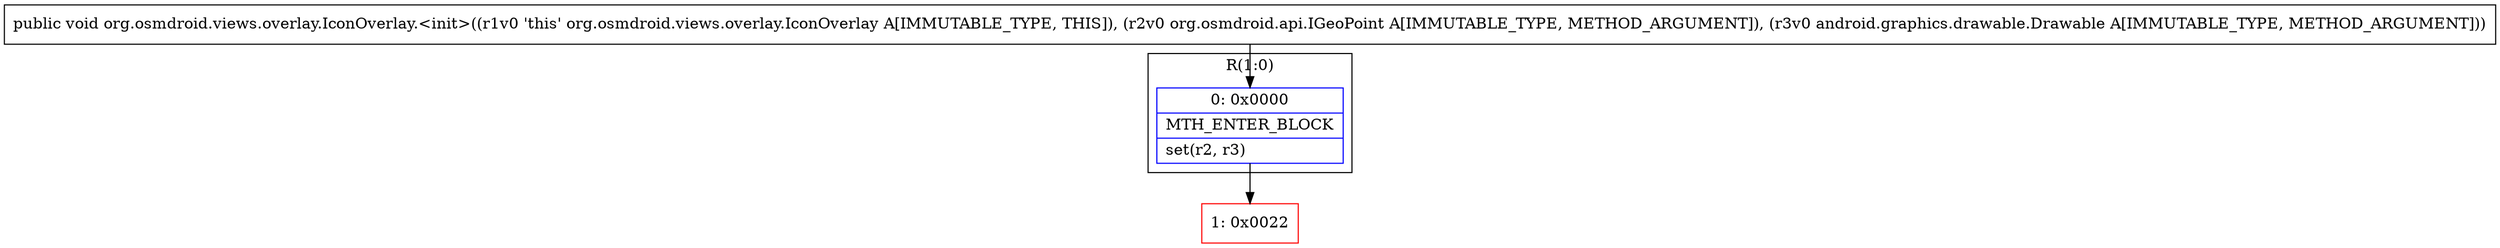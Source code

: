 digraph "CFG fororg.osmdroid.views.overlay.IconOverlay.\<init\>(Lorg\/osmdroid\/api\/IGeoPoint;Landroid\/graphics\/drawable\/Drawable;)V" {
subgraph cluster_Region_471751700 {
label = "R(1:0)";
node [shape=record,color=blue];
Node_0 [shape=record,label="{0\:\ 0x0000|MTH_ENTER_BLOCK\l|set(r2, r3)\l}"];
}
Node_1 [shape=record,color=red,label="{1\:\ 0x0022}"];
MethodNode[shape=record,label="{public void org.osmdroid.views.overlay.IconOverlay.\<init\>((r1v0 'this' org.osmdroid.views.overlay.IconOverlay A[IMMUTABLE_TYPE, THIS]), (r2v0 org.osmdroid.api.IGeoPoint A[IMMUTABLE_TYPE, METHOD_ARGUMENT]), (r3v0 android.graphics.drawable.Drawable A[IMMUTABLE_TYPE, METHOD_ARGUMENT])) }"];
MethodNode -> Node_0;
Node_0 -> Node_1;
}

